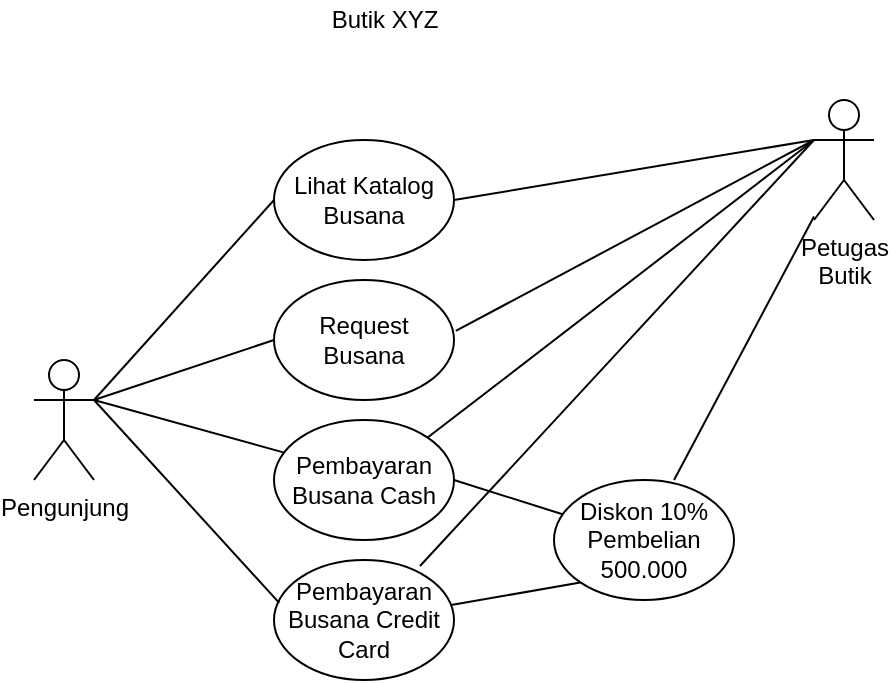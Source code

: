 <mxfile version="14.5.3" type="device"><diagram id="1eoB1hNvxkuKlXL9fmI6" name="Page-1"><mxGraphModel dx="678" dy="410" grid="1" gridSize="10" guides="1" tooltips="1" connect="1" arrows="1" fold="1" page="1" pageScale="1" pageWidth="850" pageHeight="1100" math="0" shadow="0"><root><mxCell id="0"/><mxCell id="1" parent="0"/><mxCell id="PDLhNHt4XvOQf211IVR7-1" value="Pengunjung" style="shape=umlActor;verticalLabelPosition=bottom;verticalAlign=top;html=1;outlineConnect=0;" parent="1" vertex="1"><mxGeometry x="100" y="220" width="30" height="60" as="geometry"/></mxCell><mxCell id="PDLhNHt4XvOQf211IVR7-2" value="Lihat Katalog Busana" style="ellipse;whiteSpace=wrap;html=1;" parent="1" vertex="1"><mxGeometry x="220" y="110" width="90" height="60" as="geometry"/></mxCell><mxCell id="PDLhNHt4XvOQf211IVR7-4" value="Request Busana" style="ellipse;whiteSpace=wrap;html=1;" parent="1" vertex="1"><mxGeometry x="220" y="180" width="90" height="60" as="geometry"/></mxCell><mxCell id="PDLhNHt4XvOQf211IVR7-5" value="Pembayaran&lt;br&gt;Busana Cash" style="ellipse;whiteSpace=wrap;html=1;" parent="1" vertex="1"><mxGeometry x="220" y="250" width="90" height="60" as="geometry"/></mxCell><mxCell id="PDLhNHt4XvOQf211IVR7-6" value="Petugas&lt;br&gt;Butik" style="shape=umlActor;verticalLabelPosition=bottom;verticalAlign=top;html=1;outlineConnect=0;" parent="1" vertex="1"><mxGeometry x="490" y="90" width="30" height="60" as="geometry"/></mxCell><mxCell id="PDLhNHt4XvOQf211IVR7-7" value="" style="endArrow=none;html=1;exitX=1;exitY=0.333;exitDx=0;exitDy=0;exitPerimeter=0;entryX=0;entryY=0.5;entryDx=0;entryDy=0;" parent="1" source="PDLhNHt4XvOQf211IVR7-1" target="PDLhNHt4XvOQf211IVR7-2" edge="1"><mxGeometry width="50" height="50" relative="1" as="geometry"><mxPoint x="400" y="320" as="sourcePoint"/><mxPoint x="450" y="270" as="targetPoint"/></mxGeometry></mxCell><mxCell id="PDLhNHt4XvOQf211IVR7-8" value="" style="endArrow=none;html=1;entryX=0;entryY=0.5;entryDx=0;entryDy=0;" parent="1" target="PDLhNHt4XvOQf211IVR7-4" edge="1"><mxGeometry width="50" height="50" relative="1" as="geometry"><mxPoint x="130" y="240" as="sourcePoint"/><mxPoint x="230" y="160" as="targetPoint"/></mxGeometry></mxCell><mxCell id="PDLhNHt4XvOQf211IVR7-9" value="" style="endArrow=none;html=1;exitX=1;exitY=0.5;exitDx=0;exitDy=0;entryX=0;entryY=0.333;entryDx=0;entryDy=0;entryPerimeter=0;" parent="1" source="PDLhNHt4XvOQf211IVR7-2" edge="1" target="PDLhNHt4XvOQf211IVR7-6"><mxGeometry width="50" height="50" relative="1" as="geometry"><mxPoint x="310" y="130" as="sourcePoint"/><mxPoint x="470" y="130" as="targetPoint"/></mxGeometry></mxCell><mxCell id="PDLhNHt4XvOQf211IVR7-10" value="Butik XYZ" style="text;html=1;align=center;verticalAlign=middle;resizable=0;points=[];autosize=1;" parent="1" vertex="1"><mxGeometry x="240" y="40" width="70" height="20" as="geometry"/></mxCell><mxCell id="cOoWoNH7ZJW4w9Z6OVSq-3" value="" style="endArrow=none;html=1;exitX=0.052;exitY=0.27;exitDx=0;exitDy=0;exitPerimeter=0;" edge="1" parent="1" source="PDLhNHt4XvOQf211IVR7-5"><mxGeometry width="50" height="50" relative="1" as="geometry"><mxPoint x="230" y="280" as="sourcePoint"/><mxPoint x="130" y="240" as="targetPoint"/></mxGeometry></mxCell><mxCell id="cOoWoNH7ZJW4w9Z6OVSq-4" value="Pembayaran&lt;br&gt;Busana Credit Card" style="ellipse;whiteSpace=wrap;html=1;" vertex="1" parent="1"><mxGeometry x="220" y="320" width="90" height="60" as="geometry"/></mxCell><mxCell id="cOoWoNH7ZJW4w9Z6OVSq-5" value="" style="endArrow=none;html=1;exitX=0.029;exitY=0.357;exitDx=0;exitDy=0;exitPerimeter=0;" edge="1" parent="1" source="cOoWoNH7ZJW4w9Z6OVSq-4"><mxGeometry width="50" height="50" relative="1" as="geometry"><mxPoint x="280" y="290" as="sourcePoint"/><mxPoint x="130" y="240" as="targetPoint"/></mxGeometry></mxCell><mxCell id="cOoWoNH7ZJW4w9Z6OVSq-7" value="Diskon 10%&lt;br&gt;Pembelian 500.000" style="ellipse;whiteSpace=wrap;html=1;" vertex="1" parent="1"><mxGeometry x="360" y="280" width="90" height="60" as="geometry"/></mxCell><mxCell id="cOoWoNH7ZJW4w9Z6OVSq-8" value="" style="endArrow=none;html=1;exitX=1;exitY=0.5;exitDx=0;exitDy=0;" edge="1" parent="1" source="PDLhNHt4XvOQf211IVR7-5" target="cOoWoNH7ZJW4w9Z6OVSq-7"><mxGeometry width="50" height="50" relative="1" as="geometry"><mxPoint x="340" y="310" as="sourcePoint"/><mxPoint x="390" y="260" as="targetPoint"/></mxGeometry></mxCell><mxCell id="cOoWoNH7ZJW4w9Z6OVSq-9" value="" style="endArrow=none;html=1;entryX=0;entryY=1;entryDx=0;entryDy=0;" edge="1" parent="1" source="cOoWoNH7ZJW4w9Z6OVSq-4" target="cOoWoNH7ZJW4w9Z6OVSq-7"><mxGeometry width="50" height="50" relative="1" as="geometry"><mxPoint x="310" y="400" as="sourcePoint"/><mxPoint x="380.711" y="350" as="targetPoint"/></mxGeometry></mxCell><mxCell id="cOoWoNH7ZJW4w9Z6OVSq-10" value="" style="endArrow=none;html=1;exitX=1.01;exitY=0.424;exitDx=0;exitDy=0;exitPerimeter=0;" edge="1" parent="1" source="PDLhNHt4XvOQf211IVR7-4"><mxGeometry width="50" height="50" relative="1" as="geometry"><mxPoint x="320" y="290" as="sourcePoint"/><mxPoint x="490" y="110" as="targetPoint"/></mxGeometry></mxCell><mxCell id="cOoWoNH7ZJW4w9Z6OVSq-11" value="" style="endArrow=none;html=1;exitX=1;exitY=0;exitDx=0;exitDy=0;" edge="1" parent="1" source="PDLhNHt4XvOQf211IVR7-5"><mxGeometry width="50" height="50" relative="1" as="geometry"><mxPoint x="410" y="230" as="sourcePoint"/><mxPoint x="490" y="110" as="targetPoint"/></mxGeometry></mxCell><mxCell id="cOoWoNH7ZJW4w9Z6OVSq-12" value="" style="endArrow=none;html=1;" edge="1" parent="1"><mxGeometry width="50" height="50" relative="1" as="geometry"><mxPoint x="293" y="323" as="sourcePoint"/><mxPoint x="490" y="110" as="targetPoint"/></mxGeometry></mxCell><mxCell id="cOoWoNH7ZJW4w9Z6OVSq-14" value="" style="endArrow=none;html=1;exitX=0.667;exitY=0;exitDx=0;exitDy=0;exitPerimeter=0;" edge="1" parent="1" source="cOoWoNH7ZJW4w9Z6OVSq-7" target="PDLhNHt4XvOQf211IVR7-6"><mxGeometry width="50" height="50" relative="1" as="geometry"><mxPoint x="320" y="290" as="sourcePoint"/><mxPoint x="370" y="240" as="targetPoint"/></mxGeometry></mxCell></root></mxGraphModel></diagram></mxfile>